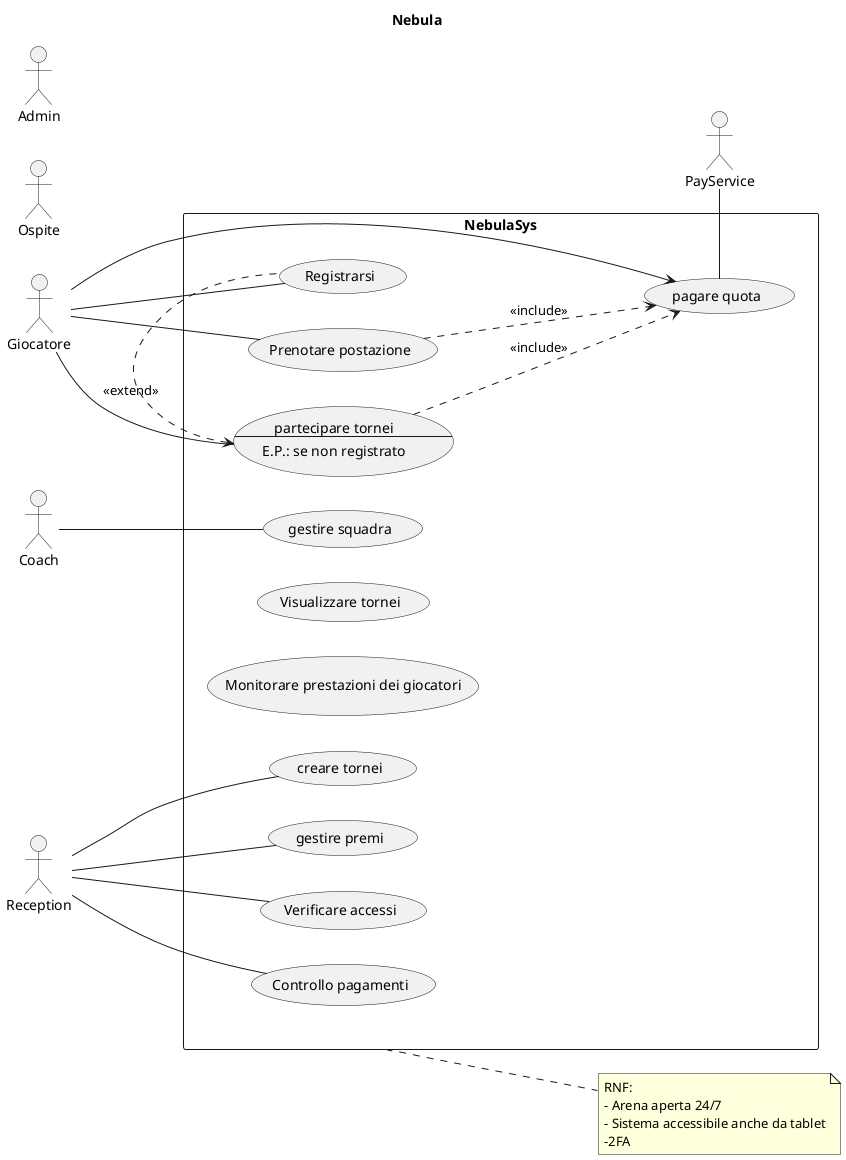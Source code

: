 @startuml
''Non c'è molto controllo sul posizionamento degli elementi grafici,
'' se non tramite la lunghezza delle frecce.


title Nebula
left to right direction

''g=giocvatore
:Coach: as c
:Giocatore: as g
:Reception: as r
:Ospite: as o
:PayService: as ps
:Admin:

rectangle NebulaSys {
    (gestire squadra)
    (Registrarsi)
    (Prenotare postazione)

    usecase pTorn as "partecipare tornei
    ---
    E.P.: se non registrato
    "

    (Visualizzare tornei)
    (Monitorare prestazioni dei giocatori)
    (Verificare accessi)
    (Controllo pagamenti)
    (creare tornei)
    (gestire premi)

    (pagare quota)
}

c -- (gestire squadra)

g --> (pagare quota)
g - (Prenotare postazione)
g -- (Registrarsi)
g -- pTorn

r -- (creare tornei)
r -- (Verificare accessi)
r -- (Controllo pagamenti)
r -- (gestire premi)

ps - (pagare quota)

pTorn ..> (pagare quota) : <<include>>
(Prenotare postazione) ..> (pagare quota) : <<include>>

pTorn <. (Registrarsi) : <<extend>>

note right of NebulaSys
    RNF:
    - Arena aperta 24/7
    - Sistema accessibile anche da tablet
    -2FA
end note

@enduml